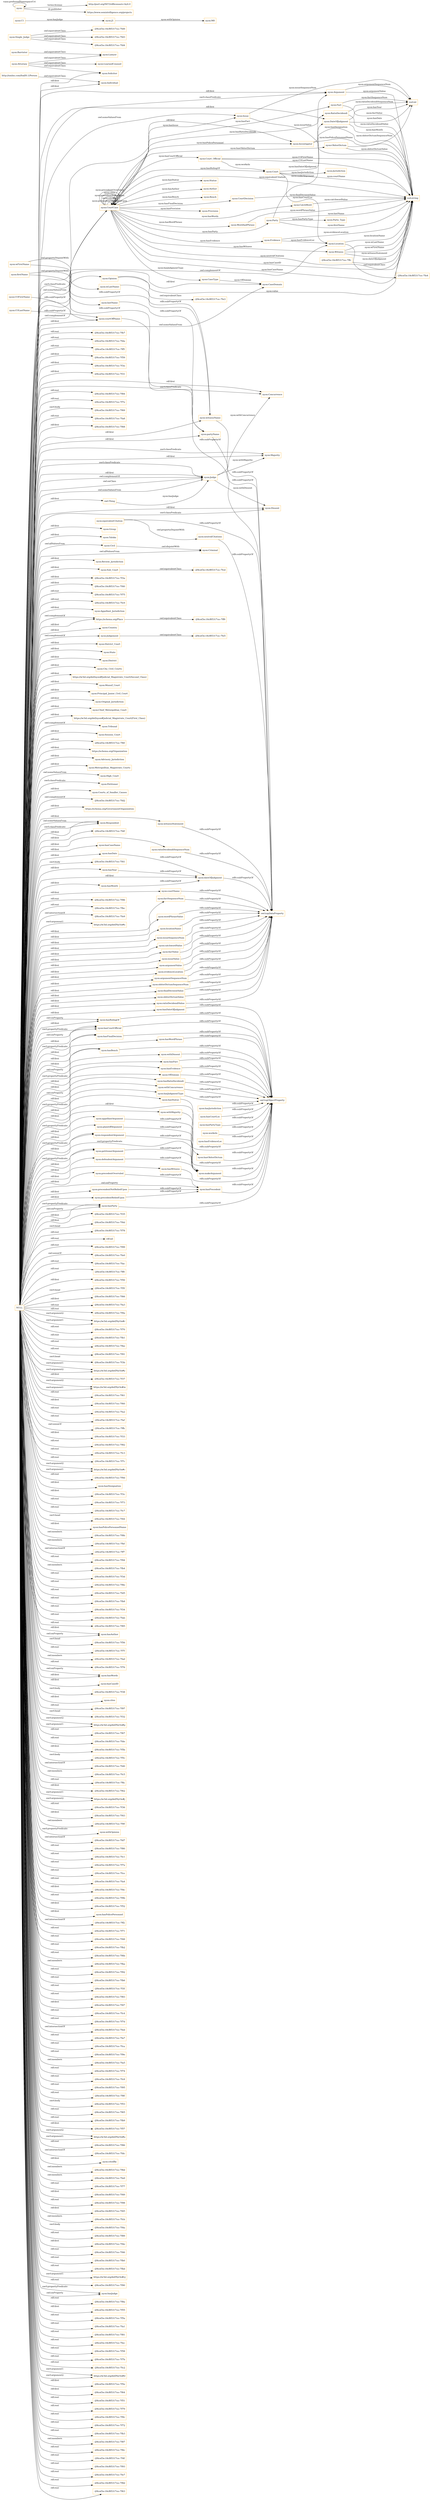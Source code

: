 digraph ar2dtool_diagram { 
rankdir=LR;
size="1501"
node [shape = rectangle, color="orange"]; "nyon:Issue" "nyon:Group" "nyon:Taluka" "nyon:Civil" "nyon:Statue" "nyon:Review_Jurisdiction" "nyon:Sub_Court" "nyon:ObiterDictum" "nyon:Solicitor" "-2f4cef3e:18cf85317ce:-7fd9" "-2f4cef3e:18cf85317ce:-7fcd" "nyon:Lawyer" "nyon:Appellant_Jurisdiction" "nyon:Jurisdiction" "https://schema.org/Place" "nyon:Evidence" "nyon:Opinion" "nyon:Judgement" "nyon:Author" "nyon:CatchWord" "nyon:Court_Official" "nyon:WordAndPhrase" "nyon:Country" "nyon:Attorney" "nyon:DateOfJudgment" "http://xmlns.com/foaf/0.1/Person" "nyon:Party_Type" "nyon:Concurrence" "nyon:CaseType" "nyon:Fact" "nyon:District_Court" "nyon:State" "nyon:Party" "nyon:District" "nyon:Provision" "nyon:Majority" "nyon:City_Civil_Courts" "nyon:Single_Judge" "-2f4cef3e:18cf85317ce:-7fe4" "-2f4cef3e:18cf85317ce:-7fd3" "-2f4cef3e:18cf85317ce:-7ffc" "https://w3id.org/def/nyon#Judicial_Magistrate_Court(Second_Class)" "nyon:Munsif_Court" "nyon:LearnedCounsel" "nyon:Principal_Junior_Civil_Court" "nyon:CaseDomain" "nyon:Original_Jurisdiction" "nyon:Chief_Meterpolitan_Court" "https://w3id.org/def/nyon#Judicial_Magistrate_Court(First_Class)" "nyon:RatioDecidendi" "nyon:Investigator" "nyon:Criminal" "nyon:Tribunal" "nyon:Barrister" "nyon:Session_Court" "-2f4cef3e:18cf85317ce:-7fe5" "nyon:Individual" "https://schema.org/Organization" "nyon:Advisory_Jurisdiction" "nyon:Court" "nyon:Witness" "nyon:Bench" "-2f4cef3e:18cf85317ce:-7fd4" "nyon:Metropolitan_Magistrate_Courts" "nyon:High_Court" "nyon:Judge" "nyon:CourtCase" "nyon:Petitioner" "nyon:Dissent" "nyon:Argument" "-2f4cef3e:18cf85317ce:-7fe3" "nyon:Location" "nyon:Courts_of_Smaller_Causes" "-2f4cef3e:18cf85317ce:-7fd2" "https://schema.org/GovernmentOrganization" "nyon:CourtDecision" "nyon:Respondent" "-2f4cef3e:18cf85317ce:-7fdf" "-2f4cef3e:18cf85317ce:-7ff9" ; /*classes style*/
	"nyon:ratioDecidendiValue" -> "owl:topDataProperty" [ label = "rdfs:subPropertyOf" ];
	"nyon:witnessStatement" -> "owl:topDataProperty" [ label = "rdfs:subPropertyOf" ];
	"nyon:ratioDecidendiSequenceNum" -> "owl:topDataProperty" [ label = "rdfs:subPropertyOf" ];
	"https://schema.org/Place" -> "-2f4cef3e:18cf85317ce:-7ff9" [ label = "owl:equivalentClass" ];
	"nyon:wLastName" -> "nyon:witnessName" [ label = "rdfs:subPropertyOf" ];
	"nyon:withMajority" -> "owl:topObjectProperty" [ label = "rdfs:subPropertyOf" ];
	"nyon:equivalentCitation" -> "nyon:neutralCitations" [ label = "owl:propertyDisjointWith" ];
	"nyon:equivalentCitation" -> "owl:topDataProperty" [ label = "rdfs:subPropertyOf" ];
	"nyon:dateOfJudgment" -> "owl:topDataProperty" [ label = "rdfs:subPropertyOf" ];
	"nyon:hasYear" -> "nyon:dateOfJudgment" [ label = "rdfs:subPropertyOf" ];
	"nyon:partyName" -> "owl:topDataProperty" [ label = "rdfs:subPropertyOf" ];
	"nyon:courtOffName" -> "owl:topDataProperty" [ label = "rdfs:subPropertyOf" ];
	"nyon:courtName" -> "owl:topDataProperty" [ label = "rdfs:subPropertyOf" ];
	"nyon:factSequenceNum" -> "owl:topDataProperty" [ label = "rdfs:subPropertyOf" ];
	"nyon:Opinion" -> "-2f4cef3e:18cf85317ce:-7fe3" [ label = "owl:equivalentClass" ];
	"nyon:plaintiffArgument" -> "nyon:makeArgument" [ label = "rdfs:subPropertyOf" ];
	"nyon:Sub_Court" -> "-2f4cef3e:18cf85317ce:-7fcd" [ label = "owl:equivalentClass" ];
	"nyon:hasWitness" -> "owl:topObjectProperty" [ label = "rdfs:subPropertyOf" ];
	"nyon:precedentReliedUpon" -> "nyon:hasPrecedent" [ label = "rdfs:subPropertyOf" ];
	"nyon:Civil" -> "nyon:Criminal" [ label = "owl:disjointWith" ];
	"nyon:wordPhraseValue" -> "owl:topDataProperty" [ label = "rdfs:subPropertyOf" ];
	"nyon:locationName" -> "owl:topDataProperty" [ label = "rdfs:subPropertyOf" ];
	"nyon:issueSequenceNum" -> "owl:topDataProperty" [ label = "rdfs:subPropertyOf" ];
	"nyon:hasParty" -> "owl:topObjectProperty" [ label = "rdfs:subPropertyOf" ];
	"nyon:hasDateOfJudgment" -> "owl:topObjectProperty" [ label = "rdfs:subPropertyOf" ];
	"nyon:hasRulingOf" -> "owl:topObjectProperty" [ label = "rdfs:subPropertyOf" ];
	"nyon:hasPrecedent" -> "owl:topObjectProperty" [ label = "rdfs:subPropertyOf" ];
	"nyon:catchwordValue" -> "owl:topDataProperty" [ label = "rdfs:subPropertyOf" ];
	"nyon:factValue" -> "owl:topDataProperty" [ label = "rdfs:subPropertyOf" ];
	"nyon:hasCourtOfficial" -> "owl:topObjectProperty" [ label = "rdfs:subPropertyOf" ];
	"nyon:issueValue" -> "owl:topDataProperty" [ label = "rdfs:subPropertyOf" ];
	"nyon:makeArgument" -> "owl:topObjectProperty" [ label = "rdfs:subPropertyOf" ];
	"nyon:hasFinalDecision" -> "owl:topObjectProperty" [ label = "rdfs:subPropertyOf" ];
	"nyon:lastName" -> "nyon:partyName" [ label = "rdfs:subPropertyOf" ];
	"nyon:respondentArgument" -> "nyon:makeArgument" [ label = "rdfs:subPropertyOf" ];
	"nyon:Judgement" -> "-2f4cef3e:18cf85317ce:-7fe5" [ label = "owl:equivalentClass" ];
	"nyon:argumentValue" -> "owl:topDataProperty" [ label = "rdfs:subPropertyOf" ];
	"nyon:precedentOverruled" -> "nyon:hasPrecedent" [ label = "rdfs:subPropertyOf" ];
	"nyon:J1" -> "nyon:M0" [ label = "nyon:withOpinion" ];
	"nyon:hasWordPhrase" -> "owl:topObjectProperty" [ label = "rdfs:subPropertyOf" ];
	"NULL" -> "nyon:Respondent" [ label = "rdf:first" ];
	"NULL" -> "nyon:Munsif_Court" [ label = "rdf:first" ];
	"NULL" -> "-2f4cef3e:18cf85317ce:-7f35" [ label = "rdf:first" ];
	"NULL" -> "nyon:hasBench" [ label = "owl:onProperty" ];
	"NULL" -> "-2f4cef3e:18cf85317ce:-7f4d" [ label = "swrl:head" ];
	"NULL" -> "nyon:plaintiffArgument" [ label = "rdf:first" ];
	"NULL" -> "nyon:factValue" [ label = "rdf:first" ];
	"NULL" -> "nyon:hasCourtOfficial" [ label = "owl:onProperty" ];
	"NULL" -> "-2f4cef3e:18cf85317ce:-7f78" [ label = "rdf:rest" ];
	"NULL" -> "rdf:nil" [ label = "rdf:rest" ];
	"NULL" -> "nyon:ratioDecidendiValue" [ label = "rdf:first" ];
	"NULL" -> "nyon:Appellant_Jurisdiction" [ label = "rdf:first" ];
	"NULL" -> "-2f4cef3e:18cf85317ce:-7f99" [ label = "rdf:rest" ];
	"NULL" -> "nyon:petitionerArgument" [ label = "rdf:first" ];
	"NULL" -> "nyon:Taluka" [ label = "rdf:first" ];
	"NULL" -> "-2f4cef3e:18cf85317ce:-7fe0" [ label = "owl:unionOf" ];
	"NULL" -> "-2f4cef3e:18cf85317ce:-7fac" [ label = "rdf:rest" ];
	"NULL" -> "-2f4cef3e:18cf85317ce:-7fdf" [ label = "rdf:first" ];
	"NULL" -> "-2f4cef3e:18cf85317ce:-7ff0" [ label = "rdf:rest" ];
	"NULL" -> "nyon:Individual" [ label = "rdf:first" ];
	"NULL" -> "-2f4cef3e:18cf85317ce:-7f50" [ label = "rdf:first" ];
	"NULL" -> "-2f4cef3e:18cf85317ce:-7f5f" [ label = "swrl:head" ];
	"NULL" -> "nyon:CaseDomain" [ label = "rdf:first" ];
	"NULL" -> "nyon:argumentValue" [ label = "rdf:first" ];
	"NULL" -> "-2f4cef3e:18cf85317ce:-7f66" [ label = "rdf:first" ];
	"NULL" -> "-2f4cef3e:18cf85317ce:-7fa3" [ label = "rdf:rest" ];
	"NULL" -> "-2f4cef3e:18cf85317ce:-7f9a" [ label = "rdf:rest" ];
	"NULL" -> "-2f4cef3e:18cf85317ce:-7fd2" [ label = "owl:complementOf" ];
	"NULL" -> "https://w3id.org/def/NyOn#r" [ label = "swrl:argument2" ];
	"NULL" -> "-2f4cef3e:18cf85317ce:-7f70" [ label = "rdf:rest" ];
	"NULL" -> "-2f4cef3e:18cf85317ce:-7fb1" [ label = "rdf:rest" ];
	"NULL" -> "-2f4cef3e:18cf85317ce:-7fbe" [ label = "rdf:rest" ];
	"NULL" -> "nyon:respondentArgument" [ label = "rdf:first" ];
	"NULL" -> "nyon:factSequenceNum" [ label = "rdf:first" ];
	"NULL" -> "-2f4cef3e:18cf85317ce:-7f91" [ label = "rdf:rest" ];
	"NULL" -> "nyon:Dissent" [ label = "swrl:classPredicate" ];
	"NULL" -> "https://w3id.org/def/nyon#Judicial_Magistrate_Court(Second_Class)" [ label = "rdf:first" ];
	"NULL" -> "-2f4cef3e:18cf85317ce:-7f3b" [ label = "swrl:head" ];
	"NULL" -> "nyon:Civil" [ label = "owl:allValuesFrom" ];
	"NULL" -> "nyon:Tribunal" [ label = "owl:complementOf" ];
	"NULL" -> "nyon:Dissent" [ label = "rdf:first" ];
	"NULL" -> "https://w3id.org/def/NyOn#y" [ label = "swrl:argument1" ];
	"NULL" -> "nyon:Original_Jurisdiction" [ label = "rdf:first" ];
	"NULL" -> "-2f4cef3e:18cf85317ce:-7f37" [ label = "rdf:first" ];
	"NULL" -> "https://w3id.org/def/NyOn#m" [ label = "swrl:argument2" ];
	"NULL" -> "-2f4cef3e:18cf85317ce:-7f61" [ label = "rdf:rest" ];
	"NULL" -> "-2f4cef3e:18cf85317ce:-7f60" [ label = "rdf:first" ];
	"NULL" -> "nyon:District_Court" [ label = "rdf:first" ];
	"NULL" -> "-2f4cef3e:18cf85317ce:-7fa2" [ label = "rdf:rest" ];
	"NULL" -> "-2f4cef3e:18cf85317ce:-7faf" [ label = "rdf:rest" ];
	"NULL" -> "-2f4cef3e:18cf85317ce:-7ffb" [ label = "owl:unionOf" ];
	"NULL" -> "-2f4cef3e:18cf85317ce:-7f33" [ label = "rdf:first" ];
	"NULL" -> "-2f4cef3e:18cf85317ce:-7f82" [ label = "rdf:rest" ];
	"NULL" -> "-2f4cef3e:18cf85317ce:-7fc3" [ label = "rdf:rest" ];
	"NULL" -> "-2f4cef3e:18cf85317ce:-7f7c" [ label = "rdf:rest" ];
	"NULL" -> "https://w3id.org/def/NyOn#c" [ label = "swrl:argument2" ];
	"NULL" -> "nyon:High_Court" [ label = "owl:someValuesFrom" ];
	"NULL" -> "nyon:withDissent" [ label = "swrl:propertyPredicate" ];
	"NULL" -> "nyon:Judgement" [ label = "owl:complementOf" ];
	"NULL" -> "-2f4cef3e:18cf85317ce:-7f9d" [ label = "rdf:rest" ];
	"NULL" -> "nyon:hasDesignation" [ label = "rdf:first" ];
	"NULL" -> "-2f4cef3e:18cf85317ce:-7f3c" [ label = "rdf:first" ];
	"NULL" -> "-2f4cef3e:18cf85317ce:-7f73" [ label = "rdf:rest" ];
	"NULL" -> "-2f4cef3e:18cf85317ce:-7fc7" [ label = "rdf:rest" ];
	"NULL" -> "nyon:partyName" [ label = "rdf:first" ];
	"NULL" -> "-2f4cef3e:18cf85317ce:-7f44" [ label = "swrl:head" ];
	"NULL" -> "nyon:witnessStatement" [ label = "rdf:first" ];
	"NULL" -> "nyon:hasPolicePersonnelName" [ label = "rdf:first" ];
	"NULL" -> "nyon:hasFact" [ label = "rdf:first" ];
	"NULL" -> "-2f4cef3e:18cf85317ce:-7f8b" [ label = "owl:members" ];
	"NULL" -> "nyon:withMajority" [ label = "swrl:propertyPredicate" ];
	"NULL" -> "nyon:dateOfJudgment" [ label = "rdf:first" ];
	"NULL" -> "-2f4cef3e:18cf85317ce:-7fbf" [ label = "owl:members" ];
	"NULL" -> "nyon:Session_Court" [ label = "rdf:first" ];
	"NULL" -> "-2f4cef3e:18cf85317ce:-7ff7" [ label = "owl:intersectionOf" ];
	"NULL" -> "-2f4cef3e:18cf85317ce:-7f94" [ label = "rdf:rest" ];
	"NULL" -> "-2f4cef3e:18cf85317ce:-7fb4" [ label = "owl:members" ];
	"NULL" -> "-2f4cef3e:18cf85317ce:-7f3d" [ label = "rdf:rest" ];
	"NULL" -> "-2f4cef3e:18cf85317ce:-7f8e" [ label = "rdf:rest" ];
	"NULL" -> "-2f4cef3e:18cf85317ce:-7fd5" [ label = "rdf:rest" ];
	"NULL" -> "nyon:Criminal" [ label = "owl:allValuesFrom" ];
	"NULL" -> "nyon:Solicitor" [ label = "rdf:first" ];
	"NULL" -> "nyon:Advisory_Jurisdiction" [ label = "rdf:first" ];
	"NULL" -> "-2f4cef3e:18cf85317ce:-7fb8" [ label = "rdf:rest" ];
	"NULL" -> "nyon:hasPrecedent" [ label = "owl:onProperty" ];
	"NULL" -> "nyon:Judge" [ label = "swrl:classPredicate" ];
	"NULL" -> "-2f4cef3e:18cf85317ce:-7f34" [ label = "rdf:rest" ];
	"NULL" -> "nyon:ratioDecidendiSequenceNum" [ label = "rdf:first" ];
	"NULL" -> "-2f4cef3e:18cf85317ce:-7fab" [ label = "rdf:rest" ];
	"NULL" -> "-2f4cef3e:18cf85317ce:-7f85" [ label = "rdf:rest" ];
	"NULL" -> "nyon:hasAuthor" [ label = "rdf:first" ];
	"NULL" -> "-2f4cef3e:18cf85317ce:-7f56" [ label = "swrl:head" ];
	"NULL" -> "nyon:hasParty" [ label = "owl:onProperty" ];
	"NULL" -> "nyon:hasEvidence" [ label = "rdf:first" ];
	"NULL" -> "nyon:hasRulingOf" [ label = "rdf:first" ];
	"NULL" -> "-2f4cef3e:18cf85317ce:-7f7f" [ label = "rdf:rest" ];
	"NULL" -> "nyon:Judge" [ label = "rdf:first" ];
	"NULL" -> "-2f4cef3e:18cf85317ce:-7fad" [ label = "owl:members" ];
	"NULL" -> "nyon:hasRulingOf" [ label = "owl:onProperty" ];
	"NULL" -> "https://schema.org/Organization" [ label = "rdf:first" ];
	"NULL" -> "nyon:witnessName" [ label = "rdf:first" ];
	"NULL" -> "-2f4cef3e:18cf85317ce:-7f76" [ label = "rdf:rest" ];
	"NULL" -> "https://schema.org/GovernmentOrganization" [ label = "rdf:first" ];
	"NULL" -> "nyon:hasWords" [ label = "owl:onProperty" ];
	"NULL" -> "nyon:hasCaseID" [ label = "rdf:first" ];
	"NULL" -> "nyon:hasBench" [ label = "rdf:first" ];
	"NULL" -> "-2f4cef3e:18cf85317ce:-7f38" [ label = "swrl:body" ];
	"NULL" -> "nyon:cites" [ label = "rdf:first" ];
	"NULL" -> "nyon:Judge" [ label = "owl:complementOf" ];
	"NULL" -> "-2f4cef3e:18cf85317ce:-7f97" [ label = "rdf:rest" ];
	"NULL" -> "-2f4cef3e:18cf85317ce:-7f32" [ label = "swrl:head" ];
	"NULL" -> "https://w3id.org/def/NyOn#p" [ label = "swrl:argument2" ];
	"NULL" -> "nyon:Respondent" [ label = "owl:someValuesFrom" ];
	"NULL" -> "-2f4cef3e:18cf85317ce:-7f67" [ label = "rdf:rest" ];
	"NULL" -> "https://w3id.org/def/NyOn#y" [ label = "swrl:argument2" ];
	"NULL" -> "-2f4cef3e:18cf85317ce:-7fde" [ label = "rdf:rest" ];
	"NULL" -> "nyon:OfDomian" [ label = "owl:onProperty" ];
	"NULL" -> "nyon:respondentArgument" [ label = "swrl:propertyPredicate" ];
	"NULL" -> "-2f4cef3e:18cf85317ce:-7f5b" [ label = "rdf:first" ];
	"NULL" -> "-2f4cef3e:18cf85317ce:-7f5c" [ label = "swrl:body" ];
	"NULL" -> "-2f4cef3e:18cf85317ce:-7fd0" [ label = "owl:intersectionOf" ];
	"NULL" -> "nyon:evidenceLocation" [ label = "rdf:first" ];
	"NULL" -> "nyon:hasRatioDecidendi" [ label = "rdf:first" ];
	"NULL" -> "nyon:makeArgument" [ label = "swrl:propertyPredicate" ];
	"NULL" -> "nyon:hasCourtOfficial" [ label = "rdf:first" ];
	"NULL" -> "nyon:argumentSequenceNum" [ label = "rdf:first" ];
	"NULL" -> "nyon:Review_Jurisdiction" [ label = "rdf:first" ];
	"NULL" -> "-2f4cef3e:18cf85317ce:-7fc5" [ label = "owl:members" ];
	"NULL" -> "-2f4cef3e:18cf85317ce:-7ffa" [ label = "rdf:rest" ];
	"NULL" -> "-2f4cef3e:18cf85317ce:-7f62" [ label = "rdf:first" ];
	"NULL" -> "nyon:withConcurrence" [ label = "swrl:propertyPredicate" ];
	"NULL" -> "nyon:hasCourtOfficial" [ label = "swrl:propertyPredicate" ];
	"NULL" -> "https://w3id.org/def/NyOn#j" [ label = "swrl:argument1" ];
	"NULL" -> "-2f4cef3e:18cf85317ce:-7f36" [ label = "rdf:rest" ];
	"NULL" -> "-2f4cef3e:18cf85317ce:-7f43" [ label = "rdf:first" ];
	"NULL" -> "-2f4cef3e:18cf85317ce:-7f9f" [ label = "owl:members" ];
	"NULL" -> "nyon:withOpinion" [ label = "swrl:propertyPredicate" ];
	"NULL" -> "-2f4cef3e:18cf85317ce:-7fd7" [ label = "owl:intersectionOf" ];
	"NULL" -> "nyon:Location" [ label = "owl:complementOf" ];
	"NULL" -> "-2f4cef3e:18cf85317ce:-7f80" [ label = "rdf:rest" ];
	"NULL" -> "-2f4cef3e:18cf85317ce:-7fc1" [ label = "rdf:rest" ];
	"NULL" -> "-2f4cef3e:18cf85317ce:-7f7a" [ label = "rdf:rest" ];
	"NULL" -> "-2f4cef3e:18cf85317ce:-7fce" [ label = "rdf:rest" ];
	"NULL" -> "-2f4cef3e:18cf85317ce:-7fa4" [ label = "rdf:rest" ];
	"NULL" -> "-2f4cef3e:18cf85317ce:-7f4c" [ label = "rdf:first" ];
	"NULL" -> "nyon:hasWitness" [ label = "rdf:first" ];
	"NULL" -> "nyon:CourtCase" [ label = "owl:someValuesFrom" ];
	"NULL" -> "-2f4cef3e:18cf85317ce:-7f9b" [ label = "rdf:rest" ];
	"NULL" -> "nyon:District" [ label = "rdf:first" ];
	"NULL" -> "-2f4cef3e:18cf85317ce:-7f52" [ label = "rdf:first" ];
	"NULL" -> "nyon:CourtCase" [ label = "swrl:classPredicate" ];
	"NULL" -> "nyon:hasPolicePersonnel" [ label = "rdf:first" ];
	"NULL" -> "-2f4cef3e:18cf85317ce:-7ff2" [ label = "owl:intersectionOf" ];
	"NULL" -> "-2f4cef3e:18cf85317ce:-7f71" [ label = "rdf:rest" ];
	"NULL" -> "-2f4cef3e:18cf85317ce:-7f48" [ label = "rdf:rest" ];
	"NULL" -> "-2f4cef3e:18cf85317ce:-7fb2" [ label = "rdf:rest" ];
	"NULL" -> "-2f4cef3e:18cf85317ce:-7f6b" [ label = "rdf:rest" ];
	"NULL" -> "-2f4cef3e:18cf85317ce:-7fba" [ label = "owl:members" ];
	"NULL" -> "nyon:catchwordValue" [ label = "rdf:first" ];
	"NULL" -> "nyon:issueValue" [ label = "rdf:first" ];
	"NULL" -> "-2f4cef3e:18cf85317ce:-7f92" [ label = "rdf:rest" ];
	"NULL" -> "owl:Thing" [ label = "rdf:first" ];
	"NULL" -> "https://w3id.org/def/NyOn#r" [ label = "swrl:argument1" ];
	"NULL" -> "nyon:Argument" [ label = "rdf:first" ];
	"NULL" -> "nyon:courtName" [ label = "rdf:first" ];
	"NULL" -> "https://w3id.org/def/nyon#Judicial_Magistrate_Court(First_Class)" [ label = "rdf:first" ];
	"NULL" -> "-2f4cef3e:18cf85317ce:-7fb6" [ label = "rdf:rest" ];
	"NULL" -> "-2f4cef3e:18cf85317ce:-7f3f" [ label = "rdf:rest" ];
	"NULL" -> "-2f4cef3e:18cf85317ce:-7f83" [ label = "rdf:rest" ];
	"NULL" -> "-2f4cef3e:18cf85317ce:-7f47" [ label = "rdf:first" ];
	"NULL" -> "-2f4cef3e:18cf85317ce:-7fc4" [ label = "rdf:rest" ];
	"NULL" -> "-2f4cef3e:18cf85317ce:-7f7d" [ label = "rdf:rest" ];
	"NULL" -> "nyon:courtOffName" [ label = "rdf:first" ];
	"NULL" -> "https://schema.org/Place" [ label = "owl:complementOf" ];
	"NULL" -> "nyon:State" [ label = "rdf:first" ];
	"NULL" -> "-2f4cef3e:18cf85317ce:-7fed" [ label = "owl:intersectionOf" ];
	"NULL" -> "-2f4cef3e:18cf85317ce:-7fa7" [ label = "rdf:rest" ];
	"NULL" -> "nyon:Investigator" [ label = "rdf:first" ];
	"NULL" -> "nyon:Concurrence" [ label = "swrl:classPredicate" ];
	"NULL" -> "nyon:precendentNotReliedUpon" [ label = "rdf:first" ];
	"NULL" -> "-2f4cef3e:18cf85317ce:-7fca" [ label = "rdf:rest" ];
	"NULL" -> "https://schema.org/Place" [ label = "rdf:first" ];
	"NULL" -> "-2f4cef3e:18cf85317ce:-7f9e" [ label = "rdf:rest" ];
	"NULL" -> "-2f4cef3e:18cf85317ce:-7fa5" [ label = "owl:members" ];
	"NULL" -> "-2f4cef3e:18cf85317ce:-7f74" [ label = "rdf:rest" ];
	"NULL" -> "-2f4cef3e:18cf85317ce:-7fc8" [ label = "rdf:rest" ];
	"NULL" -> "nyon:hasJudgmentType" [ label = "rdf:first" ];
	"NULL" -> "https://w3id.org/def/NyOn#c" [ label = "swrl:argument1" ];
	"NULL" -> "nyon:Judge" [ label = "owl:onClass" ];
	"NULL" -> "-2f4cef3e:18cf85317ce:-7f95" [ label = "rdf:rest" ];
	"NULL" -> "-2f4cef3e:18cf85317ce:-7f8f" [ label = "rdf:rest" ];
	"NULL" -> "-2f4cef3e:18cf85317ce:-7f53" [ label = "swrl:body" ];
	"NULL" -> "https://w3id.org/def/NyOn#j" [ label = "swrl:argument2" ];
	"NULL" -> "nyon:Opinion" [ label = "owl:complementOf" ];
	"NULL" -> "-2f4cef3e:18cf85317ce:-7f65" [ label = "rdf:rest" ];
	"NULL" -> "-2f4cef3e:18cf85317ce:-7fb9" [ label = "rdf:rest" ];
	"NULL" -> "nyon:Majority" [ label = "swrl:classPredicate" ];
	"NULL" -> "-2f4cef3e:18cf85317ce:-7f57" [ label = "rdf:first" ];
	"NULL" -> "nyon:Concurrence" [ label = "rdf:first" ];
	"NULL" -> "nyon:locationName" [ label = "rdf:first" ];
	"NULL" -> "nyon:hasFinalDecision" [ label = "rdf:first" ];
	"NULL" -> "https://w3id.org/def/NyOn#a" [ label = "swrl:argument2" ];
	"NULL" -> "-2f4cef3e:18cf85317ce:-7f86" [ label = "rdf:rest" ];
	"NULL" -> "-2f4cef3e:18cf85317ce:-7fdc" [ label = "owl:intersectionOf" ];
	"NULL" -> "nyon:hasAuthor" [ label = "owl:onProperty" ];
	"NULL" -> "nyon:citedBy" [ label = "rdf:first" ];
	"NULL" -> "nyon:hasYear" [ label = "rdf:first" ];
	"NULL" -> "nyon:hasMonth" [ label = "rdf:first" ];
	"NULL" -> "-2f4cef3e:18cf85317ce:-7f6d" [ label = "owl:members" ];
	"NULL" -> "nyon:hasDateOfJudgment" [ label = "rdf:first" ];
	"NULL" -> "nyon:Petitioner" [ label = "swrl:classPredicate" ];
	"NULL" -> "-2f4cef3e:18cf85317ce:-7fa9" [ label = "owl:members" ];
	"NULL" -> "nyon:hasStatue" [ label = "rdf:first" ];
	"NULL" -> "-2f4cef3e:18cf85317ce:-7f77" [ label = "rdf:rest" ];
	"NULL" -> "-2f4cef3e:18cf85317ce:-7f49" [ label = "rdf:first" ];
	"NULL" -> "nyon:City_Civil_Courts" [ label = "rdf:first" ];
	"NULL" -> "nyon:Courts_of_Smaller_Causes" [ label = "rdf:first" ];
	"NULL" -> "nyon:precedentReliedUpon" [ label = "rdf:first" ];
	"NULL" -> "-2f4cef3e:18cf85317ce:-7f98" [ label = "rdf:rest" ];
	"NULL" -> "-2f4cef3e:18cf85317ce:-7f45" [ label = "rdf:first" ];
	"NULL" -> "nyon:obiterDictumSequenceNum" [ label = "rdf:first" ];
	"NULL" -> "nyon:hasParty" [ label = "rdf:first" ];
	"NULL" -> "-2f4cef3e:18cf85317ce:-7fcb" [ label = "owl:members" ];
	"NULL" -> "nyon:wordPhraseValue" [ label = "rdf:first" ];
	"NULL" -> "nyon:Argument" [ label = "swrl:classPredicate" ];
	"NULL" -> "-2f4cef3e:18cf85317ce:-7f4a" [ label = "swrl:body" ];
	"NULL" -> "-2f4cef3e:18cf85317ce:-7f89" [ label = "rdf:rest" ];
	"NULL" -> "-2f4cef3e:18cf85317ce:-7f4e" [ label = "rdf:first" ];
	"NULL" -> "nyon:Respondent" [ label = "swrl:classPredicate" ];
	"NULL" -> "nyon:Chief_Meterpolitan_Court" [ label = "rdf:first" ];
	"NULL" -> "-2f4cef3e:18cf85317ce:-7f46" [ label = "rdf:rest" ];
	"NULL" -> "-2f4cef3e:18cf85317ce:-7fb0" [ label = "rdf:rest" ];
	"NULL" -> "-2f4cef3e:18cf85317ce:-7fbd" [ label = "rdf:rest" ];
	"NULL" -> "https://w3id.org/def/NyOn#cj" [ label = "swrl:argument1" ];
	"NULL" -> "-2f4cef3e:18cf85317ce:-7f90" [ label = "rdf:rest" ];
	"NULL" -> "nyon:hasJudge" [ label = "swrl:propertyPredicate" ];
	"NULL" -> "-2f4cef3e:18cf85317ce:-7f8a" [ label = "rdf:rest" ];
	"NULL" -> "-2f4cef3e:18cf85317ce:-7f55" [ label = "rdf:first" ];
	"NULL" -> "nyon:Group" [ label = "rdf:first" ];
	"NULL" -> "-2f4cef3e:18cf85317ce:-7f5a" [ label = "rdf:rest" ];
	"NULL" -> "-2f4cef3e:18cf85317ce:-7fa1" [ label = "rdf:rest" ];
	"NULL" -> "nyon:finalDecisionValue" [ label = "rdf:first" ];
	"NULL" -> "-2f4cef3e:18cf85317ce:-7f81" [ label = "rdf:rest" ];
	"NULL" -> "nyon:hasObiterDictum" [ label = "rdf:first" ];
	"NULL" -> "-2f4cef3e:18cf85317ce:-7fec" [ label = "rdf:rest" ];
	"NULL" -> "-2f4cef3e:18cf85317ce:-7f58" [ label = "rdf:rest" ];
	"NULL" -> "-2f4cef3e:18cf85317ce:-7f7b" [ label = "rdf:rest" ];
	"NULL" -> "-2f4cef3e:18cf85317ce:-7fc2" [ label = "rdf:rest" ];
	"NULL" -> "https://w3id.org/def/NyOn#d" [ label = "swrl:argument1" ];
	"NULL" -> "-2f4cef3e:18cf85317ce:-7f5e" [ label = "rdf:first" ];
	"NULL" -> "nyon:Majority" [ label = "rdf:first" ];
	"NULL" -> "https://w3id.org/def/NyOn#d" [ label = "swrl:argument2" ];
	"NULL" -> "nyon:issueSequenceNum" [ label = "rdf:first" ];
	"NULL" -> "-2f4cef3e:18cf85317ce:-7f64" [ label = "rdf:first" ];
	"NULL" -> "nyon:hasWordPhrase" [ label = "rdf:first" ];
	"NULL" -> "-2f4cef3e:18cf85317ce:-7f51" [ label = "rdf:rest" ];
	"NULL" -> "nyon:hasWords" [ label = "rdf:first" ];
	"NULL" -> "nyon:defendentArgument" [ label = "rdf:first" ];
	"NULL" -> "nyon:hasParty" [ label = "swrl:propertyPredicate" ];
	"NULL" -> "-2f4cef3e:18cf85317ce:-7f79" [ label = "rdf:rest" ];
	"NULL" -> "-2f4cef3e:18cf85317ce:-7f9c" [ label = "rdf:rest" ];
	"NULL" -> "-2f4cef3e:18cf85317ce:-7f72" [ label = "rdf:rest" ];
	"NULL" -> "nyon:hasDate" [ label = "rdf:first" ];
	"NULL" -> "-2f4cef3e:18cf85317ce:-7fb3" [ label = "rdf:rest" ];
	"NULL" -> "-2f4cef3e:18cf85317ce:-7f87" [ label = "owl:members" ];
	"NULL" -> "-2f4cef3e:18cf85317ce:-7f6c" [ label = "rdf:rest" ];
	"NULL" -> "https://w3id.org/def/NyOn#a" [ label = "swrl:argument1" ];
	"NULL" -> "-2f4cef3e:18cf85317ce:-7f4f" [ label = "rdf:rest" ];
	"NULL" -> "-2f4cef3e:18cf85317ce:-7f93" [ label = "rdf:rest" ];
	"NULL" -> "-2f4cef3e:18cf85317ce:-7fe7" [ label = "rdf:rest" ];
	"NULL" -> "nyon:hasJudge" [ label = "owl:onProperty" ];
	"NULL" -> "-2f4cef3e:18cf85317ce:-7f8d" [ label = "rdf:rest" ];
	"NULL" -> "nyon:petitionerArgument" [ label = "swrl:propertyPredicate" ];
	"NULL" -> "-2f4cef3e:18cf85317ce:-7f63" [ label = "rdf:rest" ];
	"NULL" -> "-2f4cef3e:18cf85317ce:-7fb7" [ label = "rdf:rest" ];
	"NULL" -> "-2f4cef3e:18cf85317ce:-7fda" [ label = "rdf:rest" ];
	"NULL" -> "-2f4cef3e:18cf85317ce:-7ff5" [ label = "rdf:rest" ];
	"NULL" -> "-2f4cef3e:18cf85317ce:-7f59" [ label = "rdf:first" ];
	"NULL" -> "nyon:Sub_Court" [ label = "rdf:first" ];
	"NULL" -> "-2f4cef3e:18cf85317ce:-7f3e" [ label = "rdf:first" ];
	"NULL" -> "-2f4cef3e:18cf85317ce:-7f31" [ label = "rdf:first" ];
	"NULL" -> "https://w3id.org/def/NyOn#p" [ label = "swrl:argument1" ];
	"NULL" -> "-2f4cef3e:18cf85317ce:-7f84" [ label = "rdf:rest" ];
	"NULL" -> "-2f4cef3e:18cf85317ce:-7f7e" [ label = "rdf:rest" ];
	"NULL" -> "-2f4cef3e:18cf85317ce:-7f69" [ label = "swrl:body" ];
	"NULL" -> "nyon:precedentOverruled" [ label = "rdf:first" ];
	"NULL" -> "-2f4cef3e:18cf85317ce:-7fa8" [ label = "rdf:rest" ];
	"NULL" -> "nyon:Issue" [ label = "owl:someValuesFrom" ];
	"NULL" -> "-2f4cef3e:18cf85317ce:-7f68" [ label = "rdf:first" ];
	"NULL" -> "-2f4cef3e:18cf85317ce:-7f3a" [ label = "rdf:first" ];
	"NULL" -> "-2f4cef3e:18cf85317ce:-7f40" [ label = "rdf:first" ];
	"NULL" -> "-2f4cef3e:18cf85317ce:-7f75" [ label = "rdf:rest" ];
	"NULL" -> "-2f4cef3e:18cf85317ce:-7fc9" [ label = "rdf:rest" ];
	"NULL" -> "nyon:hasFinalDecision" [ label = "swrl:propertyPredicate" ];
	"NULL" -> "https://w3id.org/def/NyOn#m" [ label = "swrl:argument1" ];
	"NULL" -> "-2f4cef3e:18cf85317ce:-7f6f" [ label = "rdf:rest" ];
	"NULL" -> "nyon:hasCaseName" [ label = "rdf:first" ];
	"NULL" -> "nyon:Country" [ label = "rdf:first" ];
	"NULL" -> "-2f4cef3e:18cf85317ce:-7f41" [ label = "swrl:body" ];
	"NULL" -> "-2f4cef3e:18cf85317ce:-7f96" [ label = "rdf:rest" ];
	"NULL" -> "nyon:obiterDictumValue" [ label = "rdf:first" ];
	"NULL" -> "-2f4cef3e:18cf85317ce:-7fbc" [ label = "rdf:rest" ];
	"NULL" -> "nyon:appellantArgument" [ label = "rdf:first" ];
	"NULL" -> "-2f4cef3e:18cf85317ce:-7fe9" [ label = "owl:intersectionOf" ];
	"NULL" -> "nyon:Metropolitan_Magistrate_Courts" [ label = "rdf:first" ];
	"NULL" -> "nyon:DateOfJudgment" [ label = "rdf:first" ];
	"NULL" -> "nyon:Judge" [ label = "owl:someValuesFrom" ];
	"NULL" -> "https://w3id.org/def/NyOn#x" [ label = "swrl:argument1" ];
	"NULL" -> "nyon:CaseDomain" [ label = "owl:someValuesFrom" ];
	"NULL" -> "nyon:Principal_Junior_Civil_Court" [ label = "rdf:first" ];
	"nyon:hasStatue" -> "owl:topObjectProperty" [ label = "rdfs:subPropertyOf" ];
	"nyon:hasJurisdiction" -> "owl:topObjectProperty" [ label = "rdfs:subPropertyOf" ];
	"nyon:defendentArgument" -> "nyon:makeArgument" [ label = "rdfs:subPropertyOf" ];
	"nyon:firstName" -> "nyon:lastName" [ label = "owl:propertyDisjointWith" ];
	"nyon:firstName" -> "nyon:partyName" [ label = "rdfs:subPropertyOf" ];
	"nyon:hasBench" -> "owl:topObjectProperty" [ label = "rdfs:subPropertyOf" ];
	"nyon:argumentSequenceNum" -> "owl:topDataProperty" [ label = "rdfs:subPropertyOf" ];
	"nyon:hasCourtLoc" -> "owl:topObjectProperty" [ label = "rdfs:subPropertyOf" ];
	"nyon:Barrister" -> "nyon:Lawyer" [ label = "owl:equivalentClass" ];
	"nyon:Single_Judge" -> "-2f4cef3e:18cf85317ce:-7fd3" [ label = "owl:equivalentClass" ];
	"nyon:Single_Judge" -> "-2f4cef3e:18cf85317ce:-7fd4" [ label = "owl:equivalentClass" ];
	"nyon:Single_Judge" -> "-2f4cef3e:18cf85317ce:-7fd9" [ label = "owl:equivalentClass" ];
	"nyon:C1" -> "nyon:J1" [ label = "nyon:hasJudge" ];
	"nyon:evidenceLocation" -> "owl:topDataProperty" [ label = "rdfs:subPropertyOf" ];
	"nyon:wFirstName" -> "nyon:wLastName" [ label = "owl:propertyDisjointWith" ];
	"nyon:wFirstName" -> "nyon:witnessName" [ label = "rdfs:subPropertyOf" ];
	"nyon:obiterDictumValue" -> "owl:topDataProperty" [ label = "rdfs:subPropertyOf" ];
	"nyon:hasPartyType" -> "owl:topObjectProperty" [ label = "rdfs:subPropertyOf" ];
	"nyon:hasDate" -> "nyon:dateOfJudgment" [ label = "rdfs:subPropertyOf" ];
	"nyon:obiterDictumSequenceNum" -> "owl:topDataProperty" [ label = "rdfs:subPropertyOf" ];
	"nyon:petitionerArgument" -> "nyon:makeArgument" [ label = "rdfs:subPropertyOf" ];
	"nyon:" -> "http://purl.org/NET/rdflicense/cc-by4.0" [ label = "terms:license" ];
	"nyon:" -> "https://www.semintelligence.org/projects" [ label = "dc:publisher" ];
	"nyon:" -> "nyon:" [ label = "vann:preferredNamespaceUri" ];
	"nyon:withConcurrence" -> "owl:topObjectProperty" [ label = "rdfs:subPropertyOf" ];
	"nyon:Location" -> "-2f4cef3e:18cf85317ce:-7fe4" [ label = "owl:equivalentClass" ];
	"nyon:hasJudgmentType" -> "owl:topObjectProperty" [ label = "rdfs:subPropertyOf" ];
	"http://xmlns.com/foaf/0.1/Person" -> "nyon:Individual" [ label = "owl:equivalentClass" ];
	"nyon:appellantArgument" -> "nyon:makeArgument" [ label = "rdfs:subPropertyOf" ];
	"nyon:Attorney" -> "nyon:Solicitor" [ label = "owl:equivalentClass" ];
	"nyon:Attorney" -> "nyon:LearnedCounsel" [ label = "owl:equivalentClass" ];
	"nyon:Attorney" -> "nyon:Lawyer" [ label = "owl:equivalentClass" ];
	"nyon:hasFact" -> "owl:topObjectProperty" [ label = "rdfs:subPropertyOf" ];
	"nyon:neutralCitations" -> "owl:topDataProperty" [ label = "rdfs:subPropertyOf" ];
	"nyon:hasRatioDecidendi" -> "owl:topObjectProperty" [ label = "rdfs:subPropertyOf" ];
	"nyon:withDissent" -> "owl:topObjectProperty" [ label = "rdfs:subPropertyOf" ];
	"nyon:hasObiterDictum" -> "owl:topObjectProperty" [ label = "rdfs:subPropertyOf" ];
	"nyon:worksIn" -> "owl:topObjectProperty" [ label = "rdfs:subPropertyOf" ];
	"nyon:precendentNotReliedUpon" -> "nyon:hasPrecedent" [ label = "rdfs:subPropertyOf" ];
	"nyon:hasMonth" -> "nyon:dateOfJudgment" [ label = "rdfs:subPropertyOf" ];
	"nyon:COFirstName" -> "nyon:courtOffName" [ label = "rdfs:subPropertyOf" ];
	"nyon:hasEvidence" -> "owl:topObjectProperty" [ label = "rdfs:subPropertyOf" ];
	"nyon:OfDomian" -> "owl:topObjectProperty" [ label = "rdfs:subPropertyOf" ];
	"nyon:hasEvidenceLoc" -> "owl:topObjectProperty" [ label = "rdfs:subPropertyOf" ];
	"nyon:COLastName" -> "nyon:courtOffName" [ label = "rdfs:subPropertyOf" ];
	"nyon:finalDecisionValue" -> "owl:topDataProperty" [ label = "rdfs:subPropertyOf" ];
	"nyon:witnessName" -> "owl:topDataProperty" [ label = "rdfs:subPropertyOf" ];
	"nyon:Party" -> "xsd:string" [ label = "nyon:firstName" ];
	"nyon:Witness" -> "xsd:string" [ label = "nyon:witnessStatement" ];
	"nyon:Fact" -> "xsd:string" [ label = "nyon:factValue" ];
	"nyon:Opinion" -> "xsd:string" [ label = "nyon:value" ];
	"nyon:CourtCase" -> "nyon:CourtCase" [ label = "nyon:precendentNotReliedUpon" ];
	"nyon:CourtCase" -> "xsd:string" [ label = "nyon:hasCaseName" ];
	"nyon:DateOfJudgment" -> "xsd:int" [ label = "nyon:hasDate" ];
	"nyon:Court_Official" -> "nyon:Court" [ label = "nyon:worksIn" ];
	"nyon:CourtCase" -> "nyon:CourtCase" [ label = "nyon:citedBy" ];
	"nyon:CourtCase" -> "nyon:Bench" [ label = "nyon:hasBench" ];
	"nyon:Court_Official" -> "xsd:string" [ label = "nyon:COFirstName" ];
	"nyon:Judge" -> "nyon:Majority" [ label = "nyon:withMajority" ];
	"nyon:DateOfJudgment" -> "xsd:int" [ label = "nyon:hasYear" ];
	"nyon:CourtCase" -> "nyon:Statue" [ label = "nyon:hasStatue" ];
	"nyon:CourtCase" -> "nyon:CourtDecision" [ label = "nyon:hasFinalDecision" ];
	"nyon:Party" -> "nyon:Party_Type" [ label = "nyon:hasPartyType" ];
	"nyon:CourtCase" -> "nyon:CourtCase" [ label = "nyon:precedentReliedUpon" ];
	"nyon:RatioDecidendi" -> "xsd:int" [ label = "nyon:ratioDecidendiSequenceNum" ];
	"nyon:Issue" -> "xsd:int" [ label = "nyon:issueSequenceNum" ];
	"nyon:CourtCase" -> "nyon:Party" [ label = "nyon:hasParty" ];
	"nyon:CourtCase" -> "nyon:Court_Official" [ label = "nyon:hasCourtOfficial" ];
	"nyon:CourtCase" -> "xsd:string" [ label = "nyon:neutralCitations" ];
	"nyon:Court" -> "xsd:string" [ label = "nyon:courtName" ];
	"-2f4cef3e:18cf85317ce:-7ffc" -> "xsd:string" [ label = "nyon:dateOfJudgment" ];
	"nyon:Court" -> "nyon:Jurisdiction" [ label = "nyon:hasJurisdiction" ];
	"nyon:CourtCase" -> "nyon:CourtCase" [ label = "nyon:cites" ];
	"nyon:Witness" -> "xsd:string" [ label = "nyon:wFirstName" ];
	"nyon:CourtCase" -> "nyon:Witness" [ label = "nyon:hasWitness" ];
	"nyon:CourtCase" -> "nyon:Provision" [ label = "nyon:hasProvision" ];
	"nyon:CatchWord" -> "xsd:string" [ label = "nyon:catchwordValue" ];
	"nyon:CourtCase" -> "nyon:Issue" [ label = "nyon:hasIssue" ];
	"nyon:Witness" -> "xsd:string" [ label = "nyon:wLastName" ];
	"nyon:Fact" -> "xsd:int" [ label = "nyon:factSequenceNum" ];
	"nyon:Court_Official" -> "xsd:string" [ label = "nyon:COLastName" ];
	"nyon:CourtCase" -> "nyon:CatchWord" [ label = "nyon:hasWords" ];
	"nyon:Judge" -> "nyon:Dissent" [ label = "nyon:withDissent" ];
	"nyon:Issue" -> "xsd:string" [ label = "nyon:issueValue" ];
	"nyon:Judge" -> "nyon:Concurrence" [ label = "nyon:withConcurrence" ];
	"nyon:CourtCase" -> "nyon:Investigator" [ label = "nyon:hasPolicePersonnel" ];
	"nyon:Evidence" -> "xsd:string" [ label = "nyon:evidenceLocation" ];
	"nyon:CourtCase" -> "nyon:Fact" [ label = "nyon:hasFact" ];
	"nyon:CourtDecision" -> "xsd:string" [ label = "nyon:finalDecisionValue" ];
	"nyon:Party" -> "xsd:string" [ label = "nyon:lastName" ];
	"nyon:CourtCase" -> "nyon:CaseType" [ label = "nyon:hasJudgmentType" ];
	"nyon:Court" -> "nyon:DateOfJudgment" [ label = "nyon:hasDateOfJudgment" ];
	"nyon:CourtCase" -> "nyon:ObiterDictum" [ label = "nyon:hasObiterDictum" ];
	"nyon:ObiterDictum" -> "xsd:string" [ label = "nyon:obiterDictumValue" ];
	"nyon:CourtCase" -> "xsd:string" [ label = "nyon:hasCaseID" ];
	"nyon:Location" -> "xsd:string" [ label = "nyon:locationName" ];
	"nyon:CourtCase" -> "nyon:Author" [ label = "nyon:hasAuthor" ];
	"nyon:Party" -> "nyon:Argument" [ label = "nyon:makeArgument" ];
	"nyon:CourtCase" -> "nyon:WordAndPhrase" [ label = "nyon:hasWordPhrase" ];
	"nyon:DateOfJudgment" -> "xsd:string" [ label = "nyon:hasMonth" ];
	"nyon:Argument" -> "xsd:int" [ label = "nyon:argumentSequenceNum" ];
	"nyon:Investigator" -> "xsd:string" [ label = "nyon:hasDesignation" ];
	"nyon:CourtCase" -> "nyon:RatioDecidendi" [ label = "nyon:hasRatioDecidendi" ];
	"nyon:ObiterDictum" -> "xsd:int" [ label = "nyon:obiterDictumSequenceNum" ];
	"owl:Thing" -> "nyon:Judge" [ label = "nyon:hasJudge" ];
	"nyon:Court" -> "nyon:Location" [ label = "nyon:hasCourtLoc" ];
	"nyon:CaseType" -> "nyon:CaseDomain" [ label = "nyon:OfDomian" ];
	"nyon:CourtCase" -> "nyon:Evidence" [ label = "nyon:hasEvidence" ];
	"nyon:Evidence" -> "nyon:Location" [ label = "nyon:hasEvidenceLoc" ];
	"nyon:WordAndPhrase" -> "xsd:string" [ label = "nyon:wordPhraseValue" ];
	"nyon:CourtCase" -> "nyon:Court" [ label = "nyon:hasRulingOf" ];
	"nyon:CourtCase" -> "xsd:string" [ label = "nyon:equivalentCitation" ];
	"nyon:Investigator" -> "xsd:string" [ label = "nyon:hasPolicePersonnelName" ];
	"nyon:Argument" -> "xsd:string" [ label = "nyon:argumentValue" ];
	"nyon:CourtCase" -> "nyon:CourtCase" [ label = "nyon:precedentOverruled" ];
	"nyon:RatioDecidendi" -> "xsd:string" [ label = "nyon:ratioDecidendiValue" ];

}
